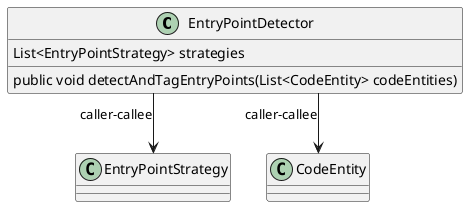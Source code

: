 @startuml
skinparam linetype Ortho
class EntryPointDetector {
    List<EntryPointStrategy> strategies
    public void detectAndTagEntryPoints(List<CodeEntity> codeEntities)
}
EntryPointDetector --> EntryPointStrategy : caller-callee
EntryPointDetector --> CodeEntity : caller-callee
@enduml
